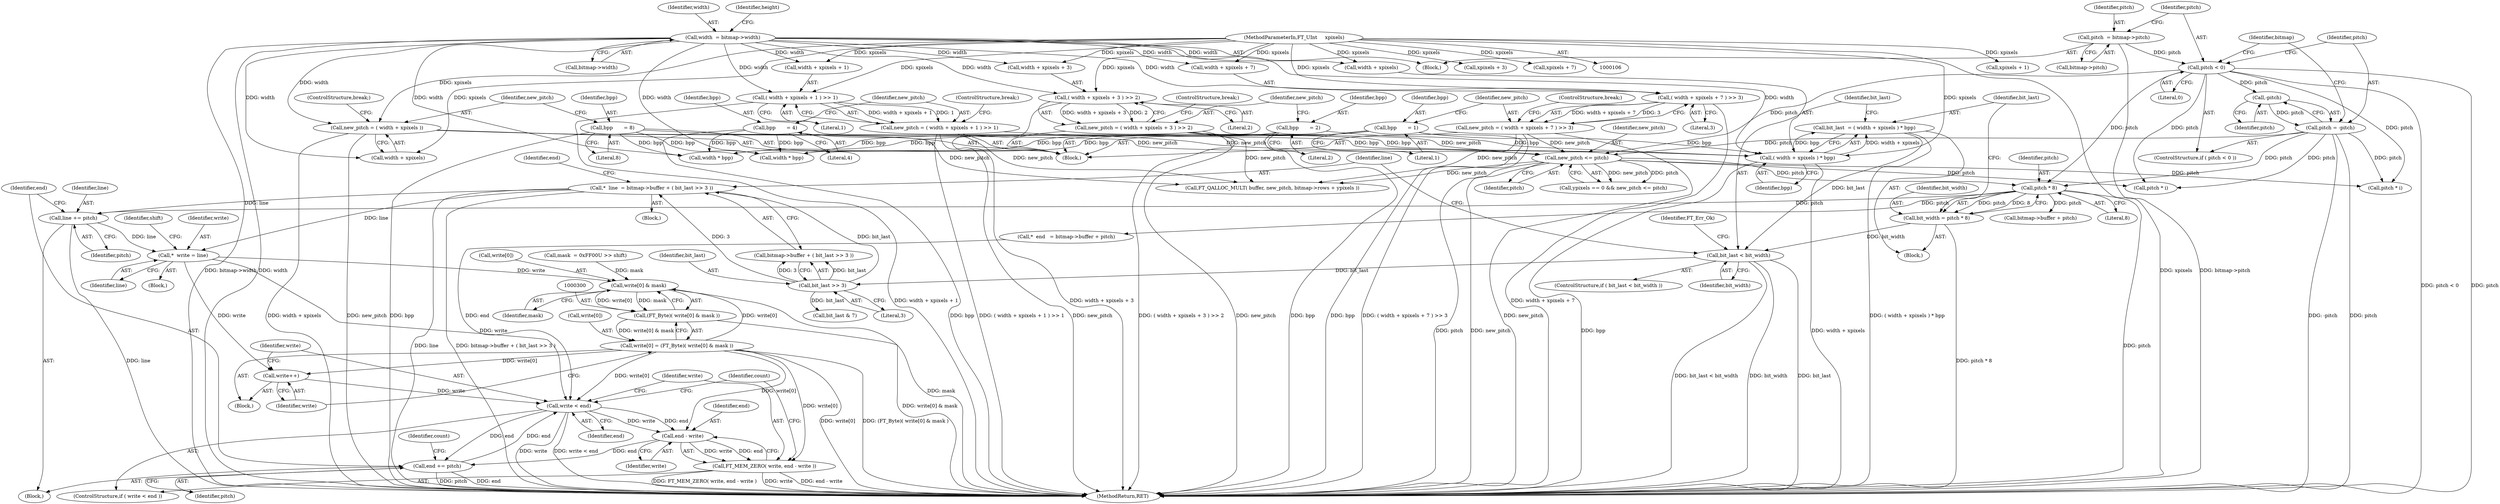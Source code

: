 digraph "0_savannah_b3500af717010137046ec4076d1e1c0641e33727_2@API" {
"1000287" [label="(Call,*  write = line)"];
"1000238" [label="(Call,*  line  = bitmap->buffer + ( bit_last >> 3 ))"];
"1000244" [label="(Call,bit_last >> 3)"];
"1000233" [label="(Call,bit_last < bit_width)"];
"1000225" [label="(Call,bit_last  = ( width + xpixels ) * bpp)"];
"1000227" [label="(Call,( width + xpixels ) * bpp)"];
"1000123" [label="(Call,width  = bitmap->width)"];
"1000109" [label="(MethodParameterIn,FT_UInt     xpixels)"];
"1000166" [label="(Call,bpp       = 2)"];
"1000180" [label="(Call,bpp       = 4)"];
"1000152" [label="(Call,bpp       = 1)"];
"1000196" [label="(Call,bpp       = 8)"];
"1000219" [label="(Call,bit_width = pitch * 8)"];
"1000221" [label="(Call,pitch * 8)"];
"1000214" [label="(Call,new_pitch <= pitch)"];
"1000199" [label="(Call,new_pitch = ( width + xpixels ))"];
"1000183" [label="(Call,new_pitch = ( width + xpixels + 1 ) >> 1)"];
"1000185" [label="(Call,( width + xpixels + 1 ) >> 1)"];
"1000169" [label="(Call,new_pitch = ( width + xpixels + 3 ) >> 2)"];
"1000171" [label="(Call,( width + xpixels + 3 ) >> 2)"];
"1000155" [label="(Call,new_pitch = ( width + xpixels + 7 ) >> 3)"];
"1000157" [label="(Call,( width + xpixels + 7 ) >> 3)"];
"1000139" [label="(Call,pitch < 0)"];
"1000133" [label="(Call,pitch  = bitmap->pitch)"];
"1000142" [label="(Call,pitch = -pitch)"];
"1000144" [label="(Call,-pitch)"];
"1000279" [label="(Call,line += pitch)"];
"1000301" [label="(Call,write[0] & mask)"];
"1000299" [label="(Call,(FT_Byte)( write[0] & mask ))"];
"1000295" [label="(Call,write[0] = (FT_Byte)( write[0] & mask ))"];
"1000306" [label="(Call,write++)"];
"1000309" [label="(Call,write < end)"];
"1000282" [label="(Call,end += pitch)"];
"1000314" [label="(Call,end - write)"];
"1000312" [label="(Call,FT_MEM_ZERO( write, end - write ))"];
"1000177" [label="(Literal,2)"];
"1000231" [label="(Identifier,bpp)"];
"1000170" [label="(Identifier,new_pitch)"];
"1000200" [label="(Identifier,new_pitch)"];
"1000222" [label="(Identifier,pitch)"];
"1000284" [label="(Identifier,pitch)"];
"1000152" [label="(Call,bpp       = 1)"];
"1000314" [label="(Call,end - write)"];
"1000163" [label="(Literal,3)"];
"1000249" [label="(Identifier,end)"];
"1000262" [label="(Call,mask  = 0xFF00U >> shift)"];
"1000225" [label="(Call,bit_last  = ( width + xpixels ) * bpp)"];
"1000133" [label="(Call,pitch  = bitmap->pitch)"];
"1000283" [label="(Identifier,end)"];
"1000210" [label="(Call,ypixels == 0 && new_pitch <= pitch)"];
"1000171" [label="(Call,( width + xpixels + 3 ) >> 2)"];
"1000178" [label="(ControlStructure,break;)"];
"1000278" [label="(Block,)"];
"1000199" [label="(Call,new_pitch = ( width + xpixels ))"];
"1000246" [label="(Literal,3)"];
"1000129" [label="(Identifier,height)"];
"1000289" [label="(Identifier,line)"];
"1000188" [label="(Call,xpixels + 1)"];
"1000123" [label="(Call,width  = bitmap->width)"];
"1000370" [label="(Call,pitch * i)"];
"1000305" [label="(Identifier,mask)"];
"1000157" [label="(Call,( width + xpixels + 7 ) >> 3)"];
"1000228" [label="(Call,width + xpixels)"];
"1000134" [label="(Identifier,pitch)"];
"1000309" [label="(Call,write < end)"];
"1000234" [label="(Identifier,bit_last)"];
"1000124" [label="(Identifier,width)"];
"1000316" [label="(Identifier,write)"];
"1000311" [label="(Identifier,end)"];
"1000381" [label="(Call,width * bpp)"];
"1000292" [label="(Identifier,shift)"];
"1000219" [label="(Call,bit_width = pitch * 8)"];
"1000280" [label="(Identifier,line)"];
"1000310" [label="(Identifier,write)"];
"1000245" [label="(Identifier,bit_last)"];
"1000227" [label="(Call,( width + xpixels ) * bpp)"];
"1000180" [label="(Call,bpp       = 4)"];
"1000144" [label="(Call,-pitch)"];
"1000125" [label="(Call,bitmap->width)"];
"1000407" [label="(Call,pitch * i)"];
"1000313" [label="(Identifier,write)"];
"1000226" [label="(Identifier,bit_last)"];
"1000287" [label="(Call,*  write = line)"];
"1000244" [label="(Call,bit_last >> 3)"];
"1000138" [label="(ControlStructure,if ( pitch < 0 ))"];
"1000143" [label="(Identifier,pitch)"];
"1000302" [label="(Call,write[0])"];
"1000308" [label="(ControlStructure,if ( write < end ))"];
"1000216" [label="(Identifier,pitch)"];
"1000285" [label="(Block,)"];
"1000184" [label="(Identifier,new_pitch)"];
"1000238" [label="(Call,*  line  = bitmap->buffer + ( bit_last >> 3 ))"];
"1000141" [label="(Literal,0)"];
"1000250" [label="(Call,bitmap->buffer + pitch)"];
"1000277" [label="(Identifier,count)"];
"1000172" [label="(Call,width + xpixels + 3)"];
"1000191" [label="(Literal,1)"];
"1000301" [label="(Call,write[0] & mask)"];
"1000140" [label="(Identifier,pitch)"];
"1000273" [label="(Identifier,count)"];
"1000288" [label="(Identifier,write)"];
"1000139" [label="(Call,pitch < 0)"];
"1000232" [label="(ControlStructure,if ( bit_last < bit_width ))"];
"1000183" [label="(Call,new_pitch = ( width + xpixels + 1 ) >> 1)"];
"1000174" [label="(Call,xpixels + 3)"];
"1000307" [label="(Identifier,write)"];
"1000318" [label="(Identifier,FT_Err_Ok)"];
"1000148" [label="(Identifier,bitmap)"];
"1000233" [label="(Call,bit_last < bit_width)"];
"1000192" [label="(ControlStructure,break;)"];
"1000158" [label="(Call,width + xpixels + 7)"];
"1000198" [label="(Literal,8)"];
"1000154" [label="(Literal,1)"];
"1000186" [label="(Call,width + xpixels + 1)"];
"1000109" [label="(MethodParameterIn,FT_UInt     xpixels)"];
"1000315" [label="(Identifier,end)"];
"1000306" [label="(Call,write++)"];
"1000215" [label="(Identifier,new_pitch)"];
"1000167" [label="(Identifier,bpp)"];
"1000153" [label="(Identifier,bpp)"];
"1000217" [label="(Block,)"];
"1000295" [label="(Call,write[0] = (FT_Byte)( write[0] & mask ))"];
"1000185" [label="(Call,( width + xpixels + 1 ) >> 1)"];
"1000155" [label="(Call,new_pitch = ( width + xpixels + 7 ) >> 3)"];
"1000220" [label="(Identifier,bit_width)"];
"1000204" [label="(ControlStructure,break;)"];
"1000135" [label="(Call,bitmap->pitch)"];
"1000201" [label="(Call,width + xpixels)"];
"1000168" [label="(Literal,2)"];
"1000182" [label="(Literal,4)"];
"1000258" [label="(Call,bit_last & 7)"];
"1000197" [label="(Identifier,bpp)"];
"1000281" [label="(Identifier,pitch)"];
"1000164" [label="(ControlStructure,break;)"];
"1000299" [label="(Call,(FT_Byte)( write[0] & mask ))"];
"1000223" [label="(Literal,8)"];
"1000169" [label="(Call,new_pitch = ( width + xpixels + 3 ) >> 2)"];
"1000296" [label="(Call,write[0])"];
"1000235" [label="(Identifier,bit_width)"];
"1000145" [label="(Identifier,pitch)"];
"1000437" [label="(MethodReturn,RET)"];
"1000166" [label="(Call,bpp       = 2)"];
"1000214" [label="(Call,new_pitch <= pitch)"];
"1000111" [label="(Block,)"];
"1000160" [label="(Call,xpixels + 7)"];
"1000248" [label="(Call,*  end   = bitmap->buffer + pitch)"];
"1000279" [label="(Call,line += pitch)"];
"1000221" [label="(Call,pitch * 8)"];
"1000294" [label="(Block,)"];
"1000342" [label="(Call,width * bpp)"];
"1000181" [label="(Identifier,bpp)"];
"1000150" [label="(Block,)"];
"1000236" [label="(Block,)"];
"1000240" [label="(Call,bitmap->buffer + ( bit_last >> 3 ))"];
"1000312" [label="(Call,FT_MEM_ZERO( write, end - write ))"];
"1000142" [label="(Call,pitch = -pitch)"];
"1000282" [label="(Call,end += pitch)"];
"1000156" [label="(Identifier,new_pitch)"];
"1000196" [label="(Call,bpp       = 8)"];
"1000320" [label="(Call,FT_QALLOC_MULT( buffer, new_pitch, bitmap->rows + ypixels ))"];
"1000239" [label="(Identifier,line)"];
"1000287" -> "1000285"  [label="AST: "];
"1000287" -> "1000289"  [label="CFG: "];
"1000288" -> "1000287"  [label="AST: "];
"1000289" -> "1000287"  [label="AST: "];
"1000292" -> "1000287"  [label="CFG: "];
"1000238" -> "1000287"  [label="DDG: line"];
"1000279" -> "1000287"  [label="DDG: line"];
"1000287" -> "1000301"  [label="DDG: write"];
"1000287" -> "1000306"  [label="DDG: write"];
"1000287" -> "1000309"  [label="DDG: write"];
"1000238" -> "1000236"  [label="AST: "];
"1000238" -> "1000240"  [label="CFG: "];
"1000239" -> "1000238"  [label="AST: "];
"1000240" -> "1000238"  [label="AST: "];
"1000249" -> "1000238"  [label="CFG: "];
"1000238" -> "1000437"  [label="DDG: line"];
"1000238" -> "1000437"  [label="DDG: bitmap->buffer + ( bit_last >> 3 )"];
"1000244" -> "1000238"  [label="DDG: bit_last"];
"1000244" -> "1000238"  [label="DDG: 3"];
"1000238" -> "1000279"  [label="DDG: line"];
"1000244" -> "1000240"  [label="AST: "];
"1000244" -> "1000246"  [label="CFG: "];
"1000245" -> "1000244"  [label="AST: "];
"1000246" -> "1000244"  [label="AST: "];
"1000240" -> "1000244"  [label="CFG: "];
"1000244" -> "1000240"  [label="DDG: bit_last"];
"1000244" -> "1000240"  [label="DDG: 3"];
"1000233" -> "1000244"  [label="DDG: bit_last"];
"1000244" -> "1000258"  [label="DDG: bit_last"];
"1000233" -> "1000232"  [label="AST: "];
"1000233" -> "1000235"  [label="CFG: "];
"1000234" -> "1000233"  [label="AST: "];
"1000235" -> "1000233"  [label="AST: "];
"1000239" -> "1000233"  [label="CFG: "];
"1000318" -> "1000233"  [label="CFG: "];
"1000233" -> "1000437"  [label="DDG: bit_last < bit_width"];
"1000233" -> "1000437"  [label="DDG: bit_width"];
"1000233" -> "1000437"  [label="DDG: bit_last"];
"1000225" -> "1000233"  [label="DDG: bit_last"];
"1000219" -> "1000233"  [label="DDG: bit_width"];
"1000225" -> "1000217"  [label="AST: "];
"1000225" -> "1000227"  [label="CFG: "];
"1000226" -> "1000225"  [label="AST: "];
"1000227" -> "1000225"  [label="AST: "];
"1000234" -> "1000225"  [label="CFG: "];
"1000225" -> "1000437"  [label="DDG: ( width + xpixels ) * bpp"];
"1000227" -> "1000225"  [label="DDG: width + xpixels"];
"1000227" -> "1000225"  [label="DDG: bpp"];
"1000227" -> "1000231"  [label="CFG: "];
"1000228" -> "1000227"  [label="AST: "];
"1000231" -> "1000227"  [label="AST: "];
"1000227" -> "1000437"  [label="DDG: width + xpixels"];
"1000227" -> "1000437"  [label="DDG: bpp"];
"1000123" -> "1000227"  [label="DDG: width"];
"1000109" -> "1000227"  [label="DDG: xpixels"];
"1000166" -> "1000227"  [label="DDG: bpp"];
"1000180" -> "1000227"  [label="DDG: bpp"];
"1000152" -> "1000227"  [label="DDG: bpp"];
"1000196" -> "1000227"  [label="DDG: bpp"];
"1000123" -> "1000111"  [label="AST: "];
"1000123" -> "1000125"  [label="CFG: "];
"1000124" -> "1000123"  [label="AST: "];
"1000125" -> "1000123"  [label="AST: "];
"1000129" -> "1000123"  [label="CFG: "];
"1000123" -> "1000437"  [label="DDG: bitmap->width"];
"1000123" -> "1000437"  [label="DDG: width"];
"1000123" -> "1000157"  [label="DDG: width"];
"1000123" -> "1000158"  [label="DDG: width"];
"1000123" -> "1000171"  [label="DDG: width"];
"1000123" -> "1000172"  [label="DDG: width"];
"1000123" -> "1000185"  [label="DDG: width"];
"1000123" -> "1000186"  [label="DDG: width"];
"1000123" -> "1000199"  [label="DDG: width"];
"1000123" -> "1000201"  [label="DDG: width"];
"1000123" -> "1000228"  [label="DDG: width"];
"1000123" -> "1000342"  [label="DDG: width"];
"1000123" -> "1000381"  [label="DDG: width"];
"1000109" -> "1000106"  [label="AST: "];
"1000109" -> "1000437"  [label="DDG: xpixels"];
"1000109" -> "1000157"  [label="DDG: xpixels"];
"1000109" -> "1000158"  [label="DDG: xpixels"];
"1000109" -> "1000160"  [label="DDG: xpixels"];
"1000109" -> "1000171"  [label="DDG: xpixels"];
"1000109" -> "1000172"  [label="DDG: xpixels"];
"1000109" -> "1000174"  [label="DDG: xpixels"];
"1000109" -> "1000185"  [label="DDG: xpixels"];
"1000109" -> "1000186"  [label="DDG: xpixels"];
"1000109" -> "1000188"  [label="DDG: xpixels"];
"1000109" -> "1000199"  [label="DDG: xpixels"];
"1000109" -> "1000201"  [label="DDG: xpixels"];
"1000109" -> "1000228"  [label="DDG: xpixels"];
"1000166" -> "1000150"  [label="AST: "];
"1000166" -> "1000168"  [label="CFG: "];
"1000167" -> "1000166"  [label="AST: "];
"1000168" -> "1000166"  [label="AST: "];
"1000170" -> "1000166"  [label="CFG: "];
"1000166" -> "1000437"  [label="DDG: bpp"];
"1000166" -> "1000342"  [label="DDG: bpp"];
"1000166" -> "1000381"  [label="DDG: bpp"];
"1000180" -> "1000150"  [label="AST: "];
"1000180" -> "1000182"  [label="CFG: "];
"1000181" -> "1000180"  [label="AST: "];
"1000182" -> "1000180"  [label="AST: "];
"1000184" -> "1000180"  [label="CFG: "];
"1000180" -> "1000437"  [label="DDG: bpp"];
"1000180" -> "1000342"  [label="DDG: bpp"];
"1000180" -> "1000381"  [label="DDG: bpp"];
"1000152" -> "1000150"  [label="AST: "];
"1000152" -> "1000154"  [label="CFG: "];
"1000153" -> "1000152"  [label="AST: "];
"1000154" -> "1000152"  [label="AST: "];
"1000156" -> "1000152"  [label="CFG: "];
"1000152" -> "1000437"  [label="DDG: bpp"];
"1000152" -> "1000342"  [label="DDG: bpp"];
"1000152" -> "1000381"  [label="DDG: bpp"];
"1000196" -> "1000150"  [label="AST: "];
"1000196" -> "1000198"  [label="CFG: "];
"1000197" -> "1000196"  [label="AST: "];
"1000198" -> "1000196"  [label="AST: "];
"1000200" -> "1000196"  [label="CFG: "];
"1000196" -> "1000437"  [label="DDG: bpp"];
"1000196" -> "1000342"  [label="DDG: bpp"];
"1000196" -> "1000381"  [label="DDG: bpp"];
"1000219" -> "1000217"  [label="AST: "];
"1000219" -> "1000221"  [label="CFG: "];
"1000220" -> "1000219"  [label="AST: "];
"1000221" -> "1000219"  [label="AST: "];
"1000226" -> "1000219"  [label="CFG: "];
"1000219" -> "1000437"  [label="DDG: pitch * 8"];
"1000221" -> "1000219"  [label="DDG: pitch"];
"1000221" -> "1000219"  [label="DDG: 8"];
"1000221" -> "1000223"  [label="CFG: "];
"1000222" -> "1000221"  [label="AST: "];
"1000223" -> "1000221"  [label="AST: "];
"1000221" -> "1000437"  [label="DDG: pitch"];
"1000214" -> "1000221"  [label="DDG: pitch"];
"1000139" -> "1000221"  [label="DDG: pitch"];
"1000142" -> "1000221"  [label="DDG: pitch"];
"1000221" -> "1000248"  [label="DDG: pitch"];
"1000221" -> "1000250"  [label="DDG: pitch"];
"1000221" -> "1000279"  [label="DDG: pitch"];
"1000214" -> "1000210"  [label="AST: "];
"1000214" -> "1000216"  [label="CFG: "];
"1000215" -> "1000214"  [label="AST: "];
"1000216" -> "1000214"  [label="AST: "];
"1000210" -> "1000214"  [label="CFG: "];
"1000214" -> "1000437"  [label="DDG: pitch"];
"1000214" -> "1000437"  [label="DDG: new_pitch"];
"1000214" -> "1000210"  [label="DDG: new_pitch"];
"1000214" -> "1000210"  [label="DDG: pitch"];
"1000199" -> "1000214"  [label="DDG: new_pitch"];
"1000183" -> "1000214"  [label="DDG: new_pitch"];
"1000169" -> "1000214"  [label="DDG: new_pitch"];
"1000155" -> "1000214"  [label="DDG: new_pitch"];
"1000139" -> "1000214"  [label="DDG: pitch"];
"1000142" -> "1000214"  [label="DDG: pitch"];
"1000214" -> "1000320"  [label="DDG: new_pitch"];
"1000214" -> "1000370"  [label="DDG: pitch"];
"1000214" -> "1000407"  [label="DDG: pitch"];
"1000199" -> "1000150"  [label="AST: "];
"1000199" -> "1000201"  [label="CFG: "];
"1000200" -> "1000199"  [label="AST: "];
"1000201" -> "1000199"  [label="AST: "];
"1000204" -> "1000199"  [label="CFG: "];
"1000199" -> "1000437"  [label="DDG: width + xpixels"];
"1000199" -> "1000437"  [label="DDG: new_pitch"];
"1000199" -> "1000320"  [label="DDG: new_pitch"];
"1000183" -> "1000150"  [label="AST: "];
"1000183" -> "1000185"  [label="CFG: "];
"1000184" -> "1000183"  [label="AST: "];
"1000185" -> "1000183"  [label="AST: "];
"1000192" -> "1000183"  [label="CFG: "];
"1000183" -> "1000437"  [label="DDG: ( width + xpixels + 1 ) >> 1"];
"1000183" -> "1000437"  [label="DDG: new_pitch"];
"1000185" -> "1000183"  [label="DDG: width + xpixels + 1"];
"1000185" -> "1000183"  [label="DDG: 1"];
"1000183" -> "1000320"  [label="DDG: new_pitch"];
"1000185" -> "1000191"  [label="CFG: "];
"1000186" -> "1000185"  [label="AST: "];
"1000191" -> "1000185"  [label="AST: "];
"1000185" -> "1000437"  [label="DDG: width + xpixels + 1"];
"1000169" -> "1000150"  [label="AST: "];
"1000169" -> "1000171"  [label="CFG: "];
"1000170" -> "1000169"  [label="AST: "];
"1000171" -> "1000169"  [label="AST: "];
"1000178" -> "1000169"  [label="CFG: "];
"1000169" -> "1000437"  [label="DDG: ( width + xpixels + 3 ) >> 2"];
"1000169" -> "1000437"  [label="DDG: new_pitch"];
"1000171" -> "1000169"  [label="DDG: width + xpixels + 3"];
"1000171" -> "1000169"  [label="DDG: 2"];
"1000169" -> "1000320"  [label="DDG: new_pitch"];
"1000171" -> "1000177"  [label="CFG: "];
"1000172" -> "1000171"  [label="AST: "];
"1000177" -> "1000171"  [label="AST: "];
"1000171" -> "1000437"  [label="DDG: width + xpixels + 3"];
"1000155" -> "1000150"  [label="AST: "];
"1000155" -> "1000157"  [label="CFG: "];
"1000156" -> "1000155"  [label="AST: "];
"1000157" -> "1000155"  [label="AST: "];
"1000164" -> "1000155"  [label="CFG: "];
"1000155" -> "1000437"  [label="DDG: ( width + xpixels + 7 ) >> 3"];
"1000155" -> "1000437"  [label="DDG: new_pitch"];
"1000157" -> "1000155"  [label="DDG: width + xpixels + 7"];
"1000157" -> "1000155"  [label="DDG: 3"];
"1000155" -> "1000320"  [label="DDG: new_pitch"];
"1000157" -> "1000163"  [label="CFG: "];
"1000158" -> "1000157"  [label="AST: "];
"1000163" -> "1000157"  [label="AST: "];
"1000157" -> "1000437"  [label="DDG: width + xpixels + 7"];
"1000139" -> "1000138"  [label="AST: "];
"1000139" -> "1000141"  [label="CFG: "];
"1000140" -> "1000139"  [label="AST: "];
"1000141" -> "1000139"  [label="AST: "];
"1000143" -> "1000139"  [label="CFG: "];
"1000148" -> "1000139"  [label="CFG: "];
"1000139" -> "1000437"  [label="DDG: pitch < 0"];
"1000139" -> "1000437"  [label="DDG: pitch"];
"1000133" -> "1000139"  [label="DDG: pitch"];
"1000139" -> "1000144"  [label="DDG: pitch"];
"1000139" -> "1000370"  [label="DDG: pitch"];
"1000139" -> "1000407"  [label="DDG: pitch"];
"1000133" -> "1000111"  [label="AST: "];
"1000133" -> "1000135"  [label="CFG: "];
"1000134" -> "1000133"  [label="AST: "];
"1000135" -> "1000133"  [label="AST: "];
"1000140" -> "1000133"  [label="CFG: "];
"1000133" -> "1000437"  [label="DDG: bitmap->pitch"];
"1000142" -> "1000138"  [label="AST: "];
"1000142" -> "1000144"  [label="CFG: "];
"1000143" -> "1000142"  [label="AST: "];
"1000144" -> "1000142"  [label="AST: "];
"1000148" -> "1000142"  [label="CFG: "];
"1000142" -> "1000437"  [label="DDG: -pitch"];
"1000142" -> "1000437"  [label="DDG: pitch"];
"1000144" -> "1000142"  [label="DDG: pitch"];
"1000142" -> "1000370"  [label="DDG: pitch"];
"1000142" -> "1000407"  [label="DDG: pitch"];
"1000144" -> "1000145"  [label="CFG: "];
"1000145" -> "1000144"  [label="AST: "];
"1000279" -> "1000278"  [label="AST: "];
"1000279" -> "1000281"  [label="CFG: "];
"1000280" -> "1000279"  [label="AST: "];
"1000281" -> "1000279"  [label="AST: "];
"1000283" -> "1000279"  [label="CFG: "];
"1000279" -> "1000437"  [label="DDG: line"];
"1000301" -> "1000299"  [label="AST: "];
"1000301" -> "1000305"  [label="CFG: "];
"1000302" -> "1000301"  [label="AST: "];
"1000305" -> "1000301"  [label="AST: "];
"1000299" -> "1000301"  [label="CFG: "];
"1000301" -> "1000437"  [label="DDG: mask"];
"1000301" -> "1000299"  [label="DDG: write[0]"];
"1000301" -> "1000299"  [label="DDG: mask"];
"1000295" -> "1000301"  [label="DDG: write[0]"];
"1000262" -> "1000301"  [label="DDG: mask"];
"1000299" -> "1000295"  [label="AST: "];
"1000300" -> "1000299"  [label="AST: "];
"1000295" -> "1000299"  [label="CFG: "];
"1000299" -> "1000437"  [label="DDG: write[0] & mask"];
"1000299" -> "1000295"  [label="DDG: write[0] & mask"];
"1000295" -> "1000294"  [label="AST: "];
"1000296" -> "1000295"  [label="AST: "];
"1000307" -> "1000295"  [label="CFG: "];
"1000295" -> "1000437"  [label="DDG: write[0]"];
"1000295" -> "1000437"  [label="DDG: (FT_Byte)( write[0] & mask )"];
"1000295" -> "1000306"  [label="DDG: write[0]"];
"1000295" -> "1000309"  [label="DDG: write[0]"];
"1000295" -> "1000312"  [label="DDG: write[0]"];
"1000295" -> "1000314"  [label="DDG: write[0]"];
"1000306" -> "1000294"  [label="AST: "];
"1000306" -> "1000307"  [label="CFG: "];
"1000307" -> "1000306"  [label="AST: "];
"1000310" -> "1000306"  [label="CFG: "];
"1000306" -> "1000309"  [label="DDG: write"];
"1000309" -> "1000308"  [label="AST: "];
"1000309" -> "1000311"  [label="CFG: "];
"1000310" -> "1000309"  [label="AST: "];
"1000311" -> "1000309"  [label="AST: "];
"1000313" -> "1000309"  [label="CFG: "];
"1000277" -> "1000309"  [label="CFG: "];
"1000309" -> "1000437"  [label="DDG: write"];
"1000309" -> "1000437"  [label="DDG: write < end"];
"1000309" -> "1000282"  [label="DDG: end"];
"1000282" -> "1000309"  [label="DDG: end"];
"1000248" -> "1000309"  [label="DDG: end"];
"1000309" -> "1000314"  [label="DDG: end"];
"1000309" -> "1000314"  [label="DDG: write"];
"1000282" -> "1000278"  [label="AST: "];
"1000282" -> "1000284"  [label="CFG: "];
"1000283" -> "1000282"  [label="AST: "];
"1000284" -> "1000282"  [label="AST: "];
"1000273" -> "1000282"  [label="CFG: "];
"1000282" -> "1000437"  [label="DDG: pitch"];
"1000282" -> "1000437"  [label="DDG: end"];
"1000314" -> "1000282"  [label="DDG: end"];
"1000314" -> "1000312"  [label="AST: "];
"1000314" -> "1000316"  [label="CFG: "];
"1000315" -> "1000314"  [label="AST: "];
"1000316" -> "1000314"  [label="AST: "];
"1000312" -> "1000314"  [label="CFG: "];
"1000314" -> "1000312"  [label="DDG: write"];
"1000314" -> "1000312"  [label="DDG: end"];
"1000312" -> "1000308"  [label="AST: "];
"1000313" -> "1000312"  [label="AST: "];
"1000277" -> "1000312"  [label="CFG: "];
"1000312" -> "1000437"  [label="DDG: FT_MEM_ZERO( write, end - write )"];
"1000312" -> "1000437"  [label="DDG: write"];
"1000312" -> "1000437"  [label="DDG: end - write"];
}

